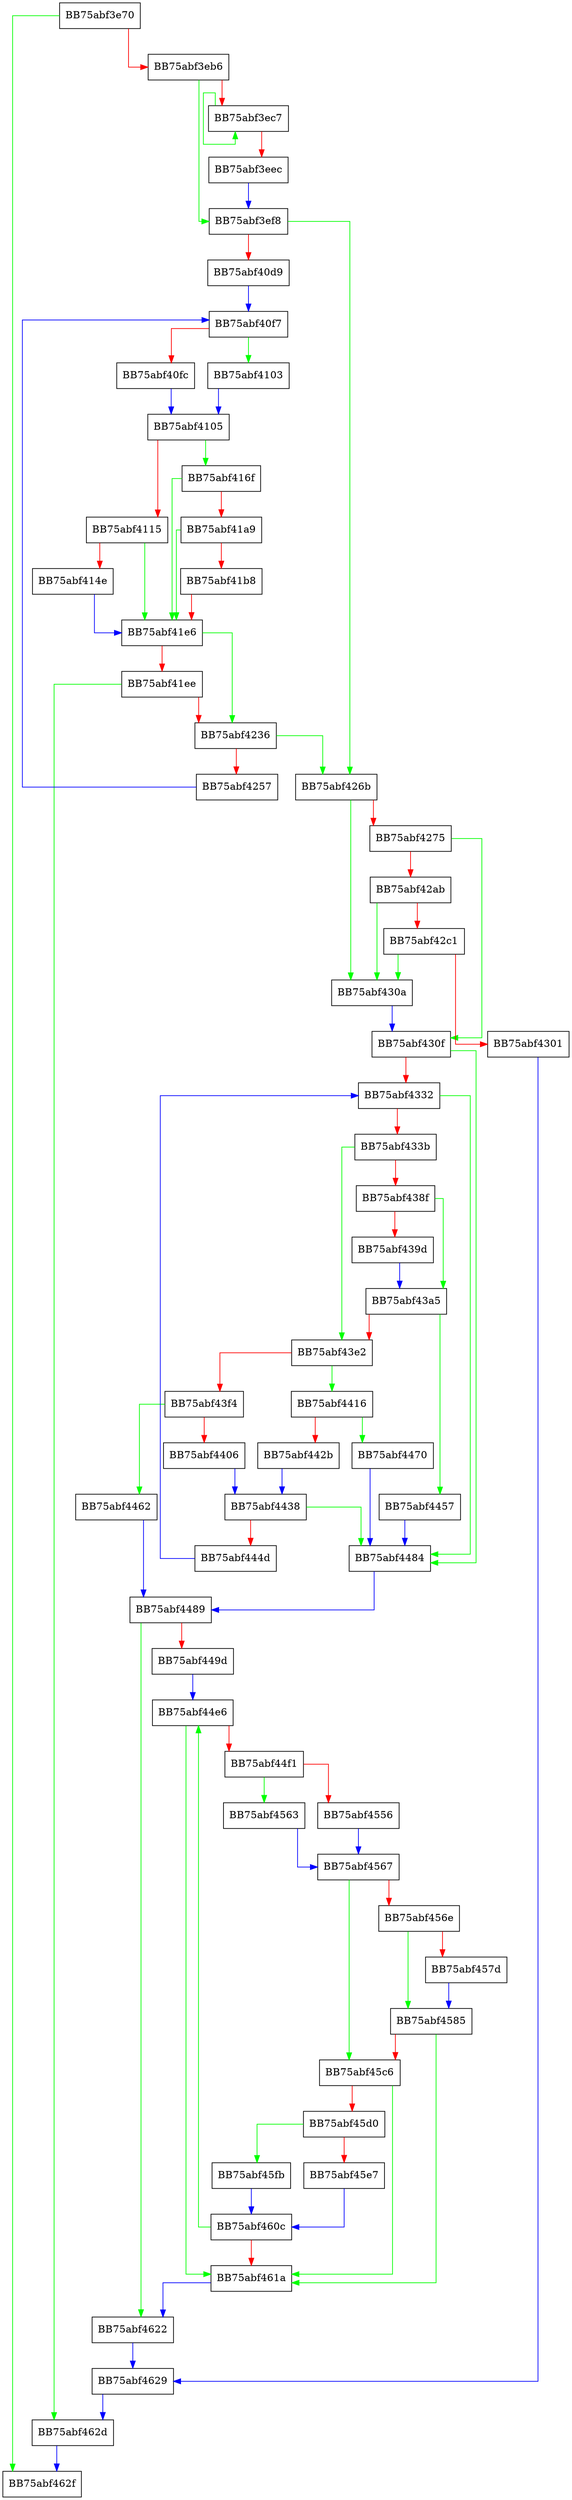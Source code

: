 digraph ZSTD_btGetAllMatches_dictMatchState_3 {
  node [shape="box"];
  graph [splines=ortho];
  BB75abf3e70 -> BB75abf462f [color="green"];
  BB75abf3e70 -> BB75abf3eb6 [color="red"];
  BB75abf3eb6 -> BB75abf3ef8 [color="green"];
  BB75abf3eb6 -> BB75abf3ec7 [color="red"];
  BB75abf3ec7 -> BB75abf3ec7 [color="green"];
  BB75abf3ec7 -> BB75abf3eec [color="red"];
  BB75abf3eec -> BB75abf3ef8 [color="blue"];
  BB75abf3ef8 -> BB75abf426b [color="green"];
  BB75abf3ef8 -> BB75abf40d9 [color="red"];
  BB75abf40d9 -> BB75abf40f7 [color="blue"];
  BB75abf40f7 -> BB75abf4103 [color="green"];
  BB75abf40f7 -> BB75abf40fc [color="red"];
  BB75abf40fc -> BB75abf4105 [color="blue"];
  BB75abf4103 -> BB75abf4105 [color="blue"];
  BB75abf4105 -> BB75abf416f [color="green"];
  BB75abf4105 -> BB75abf4115 [color="red"];
  BB75abf4115 -> BB75abf41e6 [color="green"];
  BB75abf4115 -> BB75abf414e [color="red"];
  BB75abf414e -> BB75abf41e6 [color="blue"];
  BB75abf416f -> BB75abf41e6 [color="green"];
  BB75abf416f -> BB75abf41a9 [color="red"];
  BB75abf41a9 -> BB75abf41e6 [color="green"];
  BB75abf41a9 -> BB75abf41b8 [color="red"];
  BB75abf41b8 -> BB75abf41e6 [color="red"];
  BB75abf41e6 -> BB75abf4236 [color="green"];
  BB75abf41e6 -> BB75abf41ee [color="red"];
  BB75abf41ee -> BB75abf462d [color="green"];
  BB75abf41ee -> BB75abf4236 [color="red"];
  BB75abf4236 -> BB75abf426b [color="green"];
  BB75abf4236 -> BB75abf4257 [color="red"];
  BB75abf4257 -> BB75abf40f7 [color="blue"];
  BB75abf426b -> BB75abf430a [color="green"];
  BB75abf426b -> BB75abf4275 [color="red"];
  BB75abf4275 -> BB75abf430f [color="green"];
  BB75abf4275 -> BB75abf42ab [color="red"];
  BB75abf42ab -> BB75abf430a [color="green"];
  BB75abf42ab -> BB75abf42c1 [color="red"];
  BB75abf42c1 -> BB75abf430a [color="green"];
  BB75abf42c1 -> BB75abf4301 [color="red"];
  BB75abf4301 -> BB75abf4629 [color="blue"];
  BB75abf430a -> BB75abf430f [color="blue"];
  BB75abf430f -> BB75abf4484 [color="green"];
  BB75abf430f -> BB75abf4332 [color="red"];
  BB75abf4332 -> BB75abf4484 [color="green"];
  BB75abf4332 -> BB75abf433b [color="red"];
  BB75abf433b -> BB75abf43e2 [color="green"];
  BB75abf433b -> BB75abf438f [color="red"];
  BB75abf438f -> BB75abf43a5 [color="green"];
  BB75abf438f -> BB75abf439d [color="red"];
  BB75abf439d -> BB75abf43a5 [color="blue"];
  BB75abf43a5 -> BB75abf4457 [color="green"];
  BB75abf43a5 -> BB75abf43e2 [color="red"];
  BB75abf43e2 -> BB75abf4416 [color="green"];
  BB75abf43e2 -> BB75abf43f4 [color="red"];
  BB75abf43f4 -> BB75abf4462 [color="green"];
  BB75abf43f4 -> BB75abf4406 [color="red"];
  BB75abf4406 -> BB75abf4438 [color="blue"];
  BB75abf4416 -> BB75abf4470 [color="green"];
  BB75abf4416 -> BB75abf442b [color="red"];
  BB75abf442b -> BB75abf4438 [color="blue"];
  BB75abf4438 -> BB75abf4484 [color="green"];
  BB75abf4438 -> BB75abf444d [color="red"];
  BB75abf444d -> BB75abf4332 [color="blue"];
  BB75abf4457 -> BB75abf4484 [color="blue"];
  BB75abf4462 -> BB75abf4489 [color="blue"];
  BB75abf4470 -> BB75abf4484 [color="blue"];
  BB75abf4484 -> BB75abf4489 [color="blue"];
  BB75abf4489 -> BB75abf4622 [color="green"];
  BB75abf4489 -> BB75abf449d [color="red"];
  BB75abf449d -> BB75abf44e6 [color="blue"];
  BB75abf44e6 -> BB75abf461a [color="green"];
  BB75abf44e6 -> BB75abf44f1 [color="red"];
  BB75abf44f1 -> BB75abf4563 [color="green"];
  BB75abf44f1 -> BB75abf4556 [color="red"];
  BB75abf4556 -> BB75abf4567 [color="blue"];
  BB75abf4563 -> BB75abf4567 [color="blue"];
  BB75abf4567 -> BB75abf45c6 [color="green"];
  BB75abf4567 -> BB75abf456e [color="red"];
  BB75abf456e -> BB75abf4585 [color="green"];
  BB75abf456e -> BB75abf457d [color="red"];
  BB75abf457d -> BB75abf4585 [color="blue"];
  BB75abf4585 -> BB75abf461a [color="green"];
  BB75abf4585 -> BB75abf45c6 [color="red"];
  BB75abf45c6 -> BB75abf461a [color="green"];
  BB75abf45c6 -> BB75abf45d0 [color="red"];
  BB75abf45d0 -> BB75abf45fb [color="green"];
  BB75abf45d0 -> BB75abf45e7 [color="red"];
  BB75abf45e7 -> BB75abf460c [color="blue"];
  BB75abf45fb -> BB75abf460c [color="blue"];
  BB75abf460c -> BB75abf44e6 [color="green"];
  BB75abf460c -> BB75abf461a [color="red"];
  BB75abf461a -> BB75abf4622 [color="blue"];
  BB75abf4622 -> BB75abf4629 [color="blue"];
  BB75abf4629 -> BB75abf462d [color="blue"];
  BB75abf462d -> BB75abf462f [color="blue"];
}